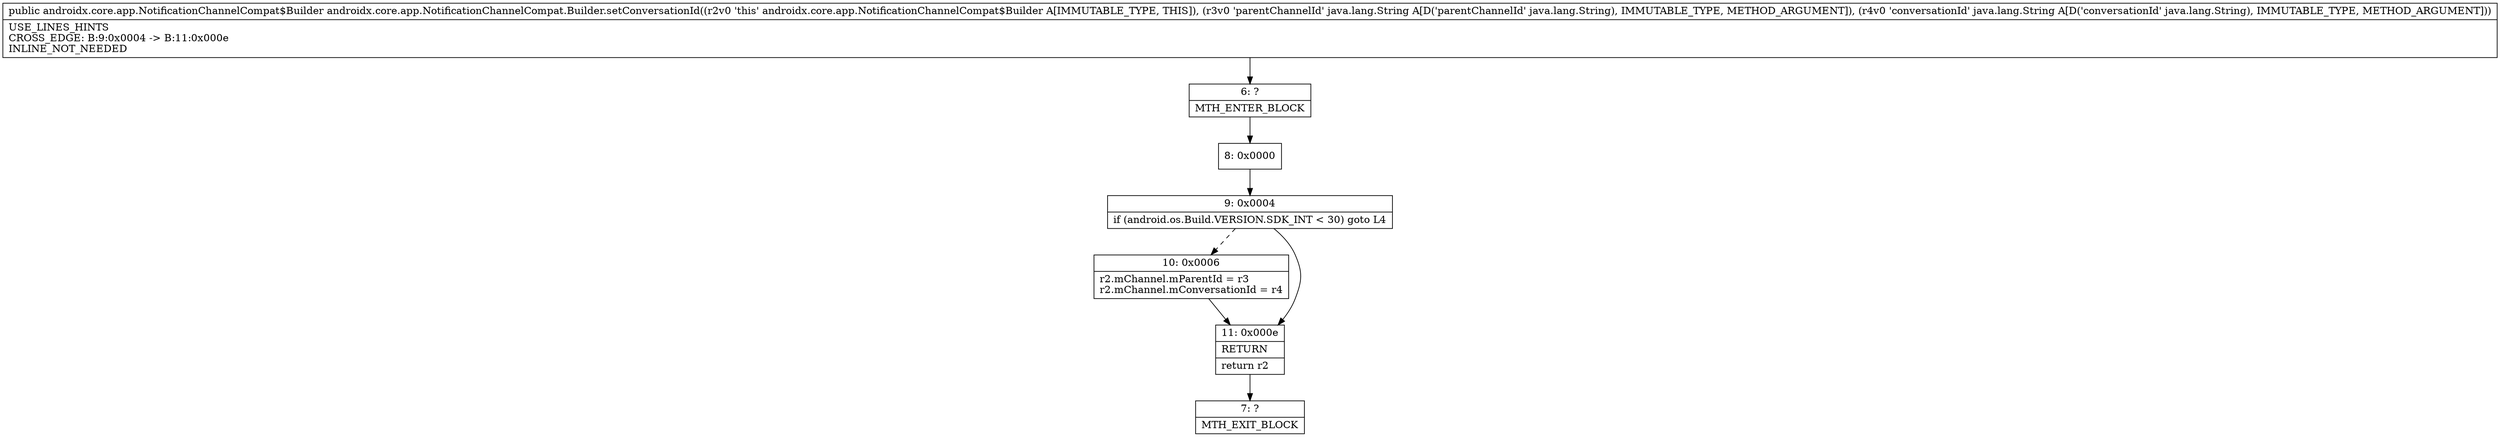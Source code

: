 digraph "CFG forandroidx.core.app.NotificationChannelCompat.Builder.setConversationId(Ljava\/lang\/String;Ljava\/lang\/String;)Landroidx\/core\/app\/NotificationChannelCompat$Builder;" {
Node_6 [shape=record,label="{6\:\ ?|MTH_ENTER_BLOCK\l}"];
Node_8 [shape=record,label="{8\:\ 0x0000}"];
Node_9 [shape=record,label="{9\:\ 0x0004|if (android.os.Build.VERSION.SDK_INT \< 30) goto L4\l}"];
Node_10 [shape=record,label="{10\:\ 0x0006|r2.mChannel.mParentId = r3\lr2.mChannel.mConversationId = r4\l}"];
Node_11 [shape=record,label="{11\:\ 0x000e|RETURN\l|return r2\l}"];
Node_7 [shape=record,label="{7\:\ ?|MTH_EXIT_BLOCK\l}"];
MethodNode[shape=record,label="{public androidx.core.app.NotificationChannelCompat$Builder androidx.core.app.NotificationChannelCompat.Builder.setConversationId((r2v0 'this' androidx.core.app.NotificationChannelCompat$Builder A[IMMUTABLE_TYPE, THIS]), (r3v0 'parentChannelId' java.lang.String A[D('parentChannelId' java.lang.String), IMMUTABLE_TYPE, METHOD_ARGUMENT]), (r4v0 'conversationId' java.lang.String A[D('conversationId' java.lang.String), IMMUTABLE_TYPE, METHOD_ARGUMENT]))  | USE_LINES_HINTS\lCROSS_EDGE: B:9:0x0004 \-\> B:11:0x000e\lINLINE_NOT_NEEDED\l}"];
MethodNode -> Node_6;Node_6 -> Node_8;
Node_8 -> Node_9;
Node_9 -> Node_10[style=dashed];
Node_9 -> Node_11;
Node_10 -> Node_11;
Node_11 -> Node_7;
}

